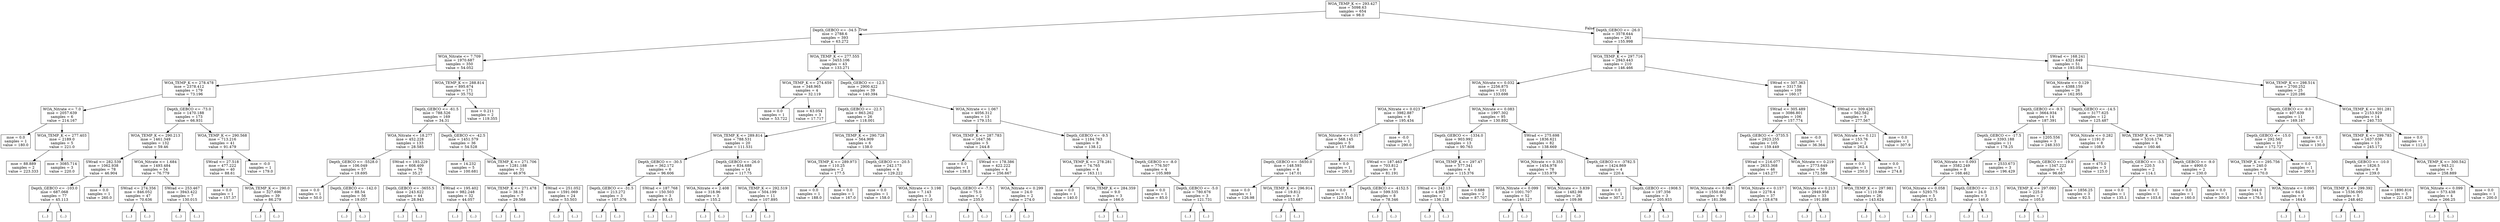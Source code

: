 digraph Tree {
node [shape=box] ;
0 [label="WOA_TEMP_K <= 293.427\nmse = 5098.63\nsamples = 654\nvalue = 98.0"] ;
1 [label="Depth_GEBCO <= -34.5\nmse = 2788.6\nsamples = 393\nvalue = 63.272"] ;
0 -> 1 [labeldistance=2.5, labelangle=45, headlabel="True"] ;
2 [label="WOA_Nitrate <= 7.709\nmse = 1970.687\nsamples = 350\nvalue = 54.052"] ;
1 -> 2 ;
3 [label="WOA_TEMP_K <= 278.478\nmse = 2378.412\nsamples = 179\nvalue = 73.196"] ;
2 -> 3 ;
4 [label="WOA_Nitrate <= 7.0\nmse = 2057.639\nsamples = 6\nvalue = 214.167"] ;
3 -> 4 ;
5 [label="mse = 0.0\nsamples = 1\nvalue = 180.0"] ;
4 -> 5 ;
6 [label="WOA_TEMP_K <= 277.403\nmse = 2189.0\nsamples = 5\nvalue = 221.0"] ;
4 -> 6 ;
7 [label="mse = 88.889\nsamples = 2\nvalue = 223.333"] ;
6 -> 7 ;
8 [label="mse = 3085.714\nsamples = 3\nvalue = 220.0"] ;
6 -> 8 ;
9 [label="Depth_GEBCO <= -73.0\nmse = 1470.188\nsamples = 173\nvalue = 66.931"] ;
3 -> 9 ;
10 [label="WOA_TEMP_K <= 290.213\nmse = 1461.349\nsamples = 132\nvalue = 59.46"] ;
9 -> 10 ;
11 [label="SWrad <= 282.539\nmse = 1062.938\nsamples = 78\nvalue = 46.904"] ;
10 -> 11 ;
12 [label="Depth_GEBCO <= -103.0\nmse = 687.068\nsamples = 77\nvalue = 45.113"] ;
11 -> 12 ;
13 [label="(...)"] ;
12 -> 13 ;
116 [label="(...)"] ;
12 -> 116 ;
127 [label="mse = 0.0\nsamples = 1\nvalue = 260.0"] ;
11 -> 127 ;
128 [label="WOA_Nitrate <= 1.684\nmse = 1493.484\nsamples = 54\nvalue = 76.779"] ;
10 -> 128 ;
129 [label="SWrad <= 274.356\nmse = 846.052\nsamples = 47\nvalue = 70.636"] ;
128 -> 129 ;
130 [label="(...)"] ;
129 -> 130 ;
191 [label="(...)"] ;
129 -> 191 ;
204 [label="SWrad <= 253.467\nmse = 3943.422\nsamples = 7\nvalue = 130.015"] ;
128 -> 204 ;
205 [label="(...)"] ;
204 -> 205 ;
214 [label="(...)"] ;
204 -> 214 ;
215 [label="WOA_TEMP_K <= 290.568\nmse = 713.216\nsamples = 41\nvalue = 91.479"] ;
9 -> 215 ;
216 [label="SWrad <= 27.518\nmse = 477.222\nsamples = 40\nvalue = 88.61"] ;
215 -> 216 ;
217 [label="mse = 0.0\nsamples = 1\nvalue = 157.37"] ;
216 -> 217 ;
218 [label="WOA_TEMP_K <= 290.0\nmse = 327.696\nsamples = 39\nvalue = 86.279"] ;
216 -> 218 ;
219 [label="(...)"] ;
218 -> 219 ;
272 [label="(...)"] ;
218 -> 272 ;
277 [label="mse = -0.0\nsamples = 1\nvalue = 179.0"] ;
215 -> 277 ;
278 [label="WOA_TEMP_K <= 288.814\nmse = 895.674\nsamples = 171\nvalue = 35.752"] ;
2 -> 278 ;
279 [label="Depth_GEBCO <= -61.5\nmse = 788.526\nsamples = 169\nvalue = 34.31"] ;
278 -> 279 ;
280 [label="WOA_Nitrate <= 18.277\nmse = 452.228\nsamples = 133\nvalue = 28.585"] ;
279 -> 280 ;
281 [label="Depth_GEBCO <= -5528.0\nmse = 106.049\nsamples = 57\nvalue = 19.695"] ;
280 -> 281 ;
282 [label="mse = 0.0\nsamples = 1\nvalue = 50.0"] ;
281 -> 282 ;
283 [label="Depth_GEBCO <= -142.0\nmse = 88.54\nsamples = 56\nvalue = 19.057"] ;
281 -> 283 ;
284 [label="(...)"] ;
283 -> 284 ;
337 [label="(...)"] ;
283 -> 337 ;
354 [label="SWrad <= 193.229\nmse = 608.409\nsamples = 76\nvalue = 35.27"] ;
280 -> 354 ;
355 [label="Depth_GEBCO <= -3655.5\nmse = 243.622\nsamples = 44\nvalue = 28.943"] ;
354 -> 355 ;
356 [label="(...)"] ;
355 -> 356 ;
387 [label="(...)"] ;
355 -> 387 ;
438 [label="SWrad <= 195.402\nmse = 982.248\nsamples = 32\nvalue = 44.057"] ;
354 -> 438 ;
439 [label="(...)"] ;
438 -> 439 ;
440 [label="(...)"] ;
438 -> 440 ;
497 [label="Depth_GEBCO <= -42.5\nmse = 1451.579\nsamples = 36\nvalue = 54.528"] ;
279 -> 497 ;
498 [label="mse = 14.232\nsamples = 5\nvalue = 100.681"] ;
497 -> 498 ;
499 [label="WOA_TEMP_K <= 271.706\nmse = 1281.188\nsamples = 31\nvalue = 46.976"] ;
497 -> 499 ;
500 [label="WOA_TEMP_K <= 271.478\nmse = 38.18\nsamples = 7\nvalue = 29.568"] ;
499 -> 500 ;
501 [label="(...)"] ;
500 -> 501 ;
502 [label="(...)"] ;
500 -> 502 ;
509 [label="SWrad <= 251.052\nmse = 1591.069\nsamples = 24\nvalue = 53.503"] ;
499 -> 509 ;
510 [label="(...)"] ;
509 -> 510 ;
521 [label="(...)"] ;
509 -> 521 ;
522 [label="mse = 0.211\nsamples = 2\nvalue = 119.355"] ;
278 -> 522 ;
523 [label="WOA_TEMP_K <= 277.555\nmse = 3453.106\nsamples = 43\nvalue = 133.271"] ;
1 -> 523 ;
524 [label="WOA_TEMP_K <= 274.659\nmse = 348.965\nsamples = 4\nvalue = 32.119"] ;
523 -> 524 ;
525 [label="mse = 0.0\nsamples = 1\nvalue = 53.722"] ;
524 -> 525 ;
526 [label="mse = 63.054\nsamples = 3\nvalue = 17.717"] ;
524 -> 526 ;
527 [label="Depth_GEBCO <= -12.5\nmse = 2900.422\nsamples = 39\nvalue = 140.394"] ;
523 -> 527 ;
528 [label="Depth_GEBCO <= -22.5\nmse = 863.262\nsamples = 26\nvalue = 118.001"] ;
527 -> 528 ;
529 [label="WOA_TEMP_K <= 289.814\nmse = 788.531\nsamples = 20\nvalue = 111.531"] ;
528 -> 529 ;
530 [label="Depth_GEBCO <= -30.5\nmse = 362.172\nsamples = 6\nvalue = 96.606"] ;
529 -> 530 ;
531 [label="Depth_GEBCO <= -31.5\nmse = 213.272\nsamples = 3\nvalue = 107.376"] ;
530 -> 531 ;
532 [label="(...)"] ;
531 -> 532 ;
535 [label="(...)"] ;
531 -> 535 ;
536 [label="SWrad <= 187.768\nmse = 150.503\nsamples = 3\nvalue = 80.45"] ;
530 -> 536 ;
537 [label="(...)"] ;
536 -> 537 ;
540 [label="(...)"] ;
536 -> 540 ;
541 [label="Depth_GEBCO <= -26.0\nmse = 834.688\nsamples = 14\nvalue = 117.75"] ;
529 -> 541 ;
542 [label="WOA_Nitrate <= 2.408\nmse = 318.96\nsamples = 3\nvalue = 155.2"] ;
541 -> 542 ;
543 [label="(...)"] ;
542 -> 543 ;
546 [label="(...)"] ;
542 -> 546 ;
547 [label="WOA_TEMP_K <= 292.519\nmse = 504.199\nsamples = 11\nvalue = 107.895"] ;
541 -> 547 ;
548 [label="(...)"] ;
547 -> 548 ;
555 [label="(...)"] ;
547 -> 555 ;
558 [label="WOA_TEMP_K <= 290.728\nmse = 564.909\nsamples = 6\nvalue = 138.0"] ;
528 -> 558 ;
559 [label="WOA_TEMP_K <= 289.973\nmse = 110.25\nsamples = 2\nvalue = 177.5"] ;
558 -> 559 ;
560 [label="mse = 0.0\nsamples = 1\nvalue = 188.0"] ;
559 -> 560 ;
561 [label="mse = 0.0\nsamples = 1\nvalue = 167.0"] ;
559 -> 561 ;
562 [label="Depth_GEBCO <= -20.5\nmse = 242.173\nsamples = 4\nvalue = 129.222"] ;
558 -> 562 ;
563 [label="mse = 0.0\nsamples = 1\nvalue = 158.0"] ;
562 -> 563 ;
564 [label="WOA_Nitrate <= 3.198\nmse = 7.143\nsamples = 3\nvalue = 121.0"] ;
562 -> 564 ;
565 [label="(...)"] ;
564 -> 565 ;
568 [label="(...)"] ;
564 -> 568 ;
569 [label="WOA_Nitrate <= 1.067\nmse = 4056.312\nsamples = 13\nvalue = 179.151"] ;
527 -> 569 ;
570 [label="WOA_TEMP_K <= 287.783\nmse = 1647.36\nsamples = 5\nvalue = 244.8"] ;
569 -> 570 ;
571 [label="mse = 0.0\nsamples = 1\nvalue = 138.0"] ;
570 -> 571 ;
572 [label="SWrad <= 178.386\nmse = 422.222\nsamples = 4\nvalue = 256.667"] ;
570 -> 572 ;
573 [label="Depth_GEBCO <= -7.5\nmse = 75.0\nsamples = 2\nvalue = 235.0"] ;
572 -> 573 ;
574 [label="(...)"] ;
573 -> 574 ;
575 [label="(...)"] ;
573 -> 575 ;
576 [label="WOA_Nitrate <= 0.299\nmse = 24.0\nsamples = 2\nvalue = 274.0"] ;
572 -> 576 ;
577 [label="(...)"] ;
576 -> 577 ;
578 [label="(...)"] ;
576 -> 578 ;
579 [label="Depth_GEBCO <= -9.5\nmse = 1184.763\nsamples = 8\nvalue = 138.12"] ;
569 -> 579 ;
580 [label="WOA_TEMP_K <= 278.281\nmse = 74.765\nsamples = 4\nvalue = 163.111"] ;
579 -> 580 ;
581 [label="mse = 0.0\nsamples = 1\nvalue = 140.0"] ;
580 -> 581 ;
582 [label="WOA_TEMP_K <= 284.359\nmse = 9.0\nsamples = 3\nvalue = 166.0"] ;
580 -> 582 ;
583 [label="(...)"] ;
582 -> 583 ;
584 [label="(...)"] ;
582 -> 584 ;
585 [label="Depth_GEBCO <= -8.0\nmse = 776.507\nsamples = 4\nvalue = 105.989"] ;
579 -> 585 ;
586 [label="mse = 0.0\nsamples = 1\nvalue = 85.0"] ;
585 -> 586 ;
587 [label="Depth_GEBCO <= -5.0\nmse = 780.676\nsamples = 3\nvalue = 121.731"] ;
585 -> 587 ;
588 [label="(...)"] ;
587 -> 588 ;
589 [label="(...)"] ;
587 -> 589 ;
592 [label="Depth_GEBCO <= -26.0\nmse = 3578.644\nsamples = 261\nvalue = 155.998"] ;
0 -> 592 [labeldistance=2.5, labelangle=-45, headlabel="False"] ;
593 [label="WOA_TEMP_K <= 297.716\nmse = 2943.443\nsamples = 210\nvalue = 146.466"] ;
592 -> 593 ;
594 [label="WOA_Nitrate <= 0.032\nmse = 2256.875\nsamples = 101\nvalue = 133.698"] ;
593 -> 594 ;
595 [label="WOA_Nitrate <= 0.023\nmse = 3982.887\nsamples = 6\nvalue = 195.434"] ;
594 -> 595 ;
596 [label="WOA_Nitrate <= 0.017\nmse = 568.145\nsamples = 5\nvalue = 157.608"] ;
595 -> 596 ;
597 [label="Depth_GEBCO <= -5650.0\nmse = 148.593\nsamples = 4\nvalue = 147.01"] ;
596 -> 597 ;
598 [label="mse = 0.0\nsamples = 1\nvalue = 126.98"] ;
597 -> 598 ;
599 [label="WOA_TEMP_K <= 296.914\nmse = 19.812\nsamples = 3\nvalue = 153.687"] ;
597 -> 599 ;
600 [label="(...)"] ;
599 -> 600 ;
603 [label="(...)"] ;
599 -> 603 ;
604 [label="mse = 0.0\nsamples = 1\nvalue = 200.0"] ;
596 -> 604 ;
605 [label="mse = -0.0\nsamples = 1\nvalue = 290.0"] ;
595 -> 605 ;
606 [label="WOA_Nitrate <= 0.083\nmse = 1997.302\nsamples = 95\nvalue = 130.892"] ;
594 -> 606 ;
607 [label="Depth_GEBCO <= -1334.0\nmse = 903.992\nsamples = 13\nvalue = 90.763"] ;
606 -> 607 ;
608 [label="SWrad <= 187.463\nmse = 703.812\nsamples = 9\nvalue = 81.191"] ;
607 -> 608 ;
609 [label="mse = 0.0\nsamples = 1\nvalue = 129.554"] ;
608 -> 609 ;
610 [label="Depth_GEBCO <= -4152.5\nmse = 599.535\nsamples = 8\nvalue = 78.346"] ;
608 -> 610 ;
611 [label="(...)"] ;
610 -> 611 ;
618 [label="(...)"] ;
610 -> 618 ;
625 [label="WOA_TEMP_K <= 297.47\nmse = 577.341\nsamples = 4\nvalue = 115.376"] ;
607 -> 625 ;
626 [label="SWrad <= 242.13\nmse = 4.997\nsamples = 2\nvalue = 136.128"] ;
625 -> 626 ;
627 [label="(...)"] ;
626 -> 627 ;
628 [label="(...)"] ;
626 -> 628 ;
629 [label="mse = 0.688\nsamples = 2\nvalue = 87.707"] ;
625 -> 629 ;
630 [label="SWrad <= 275.698\nmse = 1836.621\nsamples = 82\nvalue = 138.669"] ;
606 -> 630 ;
631 [label="WOA_Nitrate <= 0.355\nmse = 1454.978\nsamples = 78\nvalue = 133.979"] ;
630 -> 631 ;
632 [label="WOA_Nitrate <= 0.099\nmse = 1001.707\nsamples = 52\nvalue = 146.127"] ;
631 -> 632 ;
633 [label="(...)"] ;
632 -> 633 ;
642 [label="(...)"] ;
632 -> 642 ;
707 [label="WOA_Nitrate <= 3.839\nmse = 1482.98\nsamples = 26\nvalue = 109.98"] ;
631 -> 707 ;
708 [label="(...)"] ;
707 -> 708 ;
751 [label="(...)"] ;
707 -> 751 ;
754 [label="Depth_GEBCO <= -3782.5\nmse = 1424.869\nsamples = 4\nvalue = 220.4"] ;
630 -> 754 ;
755 [label="mse = 0.0\nsamples = 1\nvalue = 307.2"] ;
754 -> 755 ;
756 [label="Depth_GEBCO <= -1908.5\nmse = 197.356\nsamples = 3\nvalue = 205.933"] ;
754 -> 756 ;
757 [label="(...)"] ;
756 -> 757 ;
758 [label="(...)"] ;
756 -> 758 ;
759 [label="SWrad <= 307.363\nmse = 3317.58\nsamples = 109\nvalue = 160.17"] ;
593 -> 759 ;
760 [label="SWrad <= 305.489\nmse = 3086.801\nsamples = 106\nvalue = 157.774"] ;
759 -> 760 ;
761 [label="Depth_GEBCO <= -3735.5\nmse = 2923.255\nsamples = 105\nvalue = 159.449"] ;
760 -> 761 ;
762 [label="SWrad <= 216.077\nmse = 2633.368\nsamples = 46\nvalue = 143.277"] ;
761 -> 762 ;
763 [label="WOA_Nitrate <= 0.063\nmse = 1550.662\nsamples = 9\nvalue = 181.396"] ;
762 -> 763 ;
764 [label="(...)"] ;
763 -> 764 ;
769 [label="(...)"] ;
763 -> 769 ;
780 [label="WOA_Nitrate <= 0.157\nmse = 2278.4\nsamples = 37\nvalue = 128.678"] ;
762 -> 780 ;
781 [label="(...)"] ;
780 -> 781 ;
808 [label="(...)"] ;
780 -> 808 ;
851 [label="WOA_Nitrate <= 0.219\nmse = 2773.649\nsamples = 59\nvalue = 172.589"] ;
761 -> 851 ;
852 [label="WOA_Nitrate <= 0.213\nmse = 2949.958\nsamples = 33\nvalue = 191.898"] ;
851 -> 852 ;
853 [label="(...)"] ;
852 -> 853 ;
894 [label="(...)"] ;
852 -> 894 ;
897 [label="WOA_TEMP_K <= 297.981\nmse = 1110.96\nsamples = 26\nvalue = 143.624"] ;
851 -> 897 ;
898 [label="(...)"] ;
897 -> 898 ;
903 [label="(...)"] ;
897 -> 903 ;
942 [label="mse = -0.0\nsamples = 1\nvalue = 36.364"] ;
760 -> 942 ;
943 [label="SWrad <= 309.426\nmse = 562.562\nsamples = 3\nvalue = 277.567"] ;
759 -> 943 ;
944 [label="WOA_Nitrate <= 0.121\nmse = 153.76\nsamples = 2\nvalue = 262.4"] ;
943 -> 944 ;
945 [label="mse = 0.0\nsamples = 1\nvalue = 250.0"] ;
944 -> 945 ;
946 [label="mse = 0.0\nsamples = 1\nvalue = 274.8"] ;
944 -> 946 ;
947 [label="mse = 0.0\nsamples = 1\nvalue = 307.9"] ;
943 -> 947 ;
948 [label="SWrad <= 168.241\nmse = 4321.649\nsamples = 51\nvalue = 193.054"] ;
592 -> 948 ;
949 [label="WOA_Nitrate <= 0.129\nmse = 4388.159\nsamples = 26\nvalue = 162.955"] ;
948 -> 949 ;
950 [label="Depth_GEBCO <= -9.5\nmse = 3664.934\nsamples = 14\nvalue = 187.391"] ;
949 -> 950 ;
951 [label="Depth_GEBCO <= -17.5\nmse = 3393.188\nsamples = 11\nvalue = 178.25"] ;
950 -> 951 ;
952 [label="WOA_Nitrate <= 0.093\nmse = 3582.249\nsamples = 8\nvalue = 168.462"] ;
951 -> 952 ;
953 [label="WOA_Nitrate <= 0.058\nmse = 5293.75\nsamples = 5\nvalue = 182.5"] ;
952 -> 953 ;
954 [label="(...)"] ;
953 -> 954 ;
955 [label="(...)"] ;
953 -> 955 ;
956 [label="Depth_GEBCO <= -21.5\nmse = 24.0\nsamples = 3\nvalue = 146.0"] ;
952 -> 956 ;
957 [label="(...)"] ;
956 -> 957 ;
958 [label="(...)"] ;
956 -> 958 ;
959 [label="mse = 2533.673\nsamples = 3\nvalue = 196.429"] ;
951 -> 959 ;
960 [label="mse = 1205.556\nsamples = 3\nvalue = 248.333"] ;
950 -> 960 ;
961 [label="Depth_GEBCO <= -14.5\nmse = 3177.625\nsamples = 12\nvalue = 125.487"] ;
949 -> 961 ;
962 [label="WOA_Nitrate <= 0.282\nmse = 1191.0\nsamples = 8\nvalue = 108.0"] ;
961 -> 962 ;
963 [label="Depth_GEBCO <= -19.0\nmse = 1347.222\nsamples = 5\nvalue = 96.667"] ;
962 -> 963 ;
964 [label="WOA_TEMP_K <= 297.093\nmse = 225.0\nsamples = 2\nvalue = 105.0"] ;
963 -> 964 ;
965 [label="(...)"] ;
964 -> 965 ;
966 [label="(...)"] ;
964 -> 966 ;
967 [label="mse = 1856.25\nsamples = 3\nvalue = 92.5"] ;
963 -> 967 ;
968 [label="mse = 475.0\nsamples = 3\nvalue = 125.0"] ;
962 -> 968 ;
969 [label="WOA_TEMP_K <= 296.726\nmse = 5316.174\nsamples = 4\nvalue = 160.46"] ;
961 -> 969 ;
970 [label="Depth_GEBCO <= -3.5\nmse = 220.5\nsamples = 2\nvalue = 114.1"] ;
969 -> 970 ;
971 [label="mse = 0.0\nsamples = 1\nvalue = 135.1"] ;
970 -> 971 ;
972 [label="mse = 0.0\nsamples = 1\nvalue = 103.6"] ;
970 -> 972 ;
973 [label="Depth_GEBCO <= -9.0\nmse = 4900.0\nsamples = 2\nvalue = 230.0"] ;
969 -> 973 ;
974 [label="mse = 0.0\nsamples = 1\nvalue = 160.0"] ;
973 -> 974 ;
975 [label="mse = 0.0\nsamples = 1\nvalue = 300.0"] ;
973 -> 975 ;
976 [label="WOA_TEMP_K <= 298.514\nmse = 2700.252\nsamples = 25\nvalue = 220.286"] ;
948 -> 976 ;
977 [label="Depth_GEBCO <= -9.0\nmse = 407.639\nsamples = 11\nvalue = 169.167"] ;
976 -> 977 ;
978 [label="Depth_GEBCO <= -15.0\nmse = 292.562\nsamples = 10\nvalue = 172.727"] ;
977 -> 978 ;
979 [label="WOA_TEMP_K <= 295.756\nmse = 240.0\nsamples = 9\nvalue = 170.0"] ;
978 -> 979 ;
980 [label="mse = 344.0\nsamples = 5\nvalue = 176.0"] ;
979 -> 980 ;
981 [label="WOA_Nitrate <= 0.095\nmse = 64.0\nsamples = 4\nvalue = 164.0"] ;
979 -> 981 ;
982 [label="(...)"] ;
981 -> 982 ;
983 [label="(...)"] ;
981 -> 983 ;
984 [label="mse = 0.0\nsamples = 1\nvalue = 200.0"] ;
978 -> 984 ;
985 [label="mse = 0.0\nsamples = 1\nvalue = 130.0"] ;
977 -> 985 ;
986 [label="WOA_TEMP_K <= 301.281\nmse = 2153.929\nsamples = 14\nvalue = 240.733"] ;
976 -> 986 ;
987 [label="WOA_TEMP_K <= 299.783\nmse = 1637.039\nsamples = 13\nvalue = 245.172"] ;
986 -> 987 ;
988 [label="Depth_GEBCO <= -10.0\nmse = 1826.5\nsamples = 8\nvalue = 239.0"] ;
987 -> 988 ;
989 [label="WOA_TEMP_K <= 299.392\nmse = 1536.095\nsamples = 5\nvalue = 248.462"] ;
988 -> 989 ;
990 [label="(...)"] ;
989 -> 990 ;
991 [label="(...)"] ;
989 -> 991 ;
992 [label="mse = 1890.816\nsamples = 3\nvalue = 221.429"] ;
988 -> 992 ;
993 [label="WOA_TEMP_K <= 300.542\nmse = 943.21\nsamples = 5\nvalue = 258.889"] ;
987 -> 993 ;
994 [label="WOA_Nitrate <= 0.099\nmse = 573.438\nsamples = 4\nvalue = 266.25"] ;
993 -> 994 ;
995 [label="(...)"] ;
994 -> 995 ;
998 [label="(...)"] ;
994 -> 998 ;
999 [label="mse = 0.0\nsamples = 1\nvalue = 200.0"] ;
993 -> 999 ;
1000 [label="mse = 0.0\nsamples = 1\nvalue = 112.0"] ;
986 -> 1000 ;
}